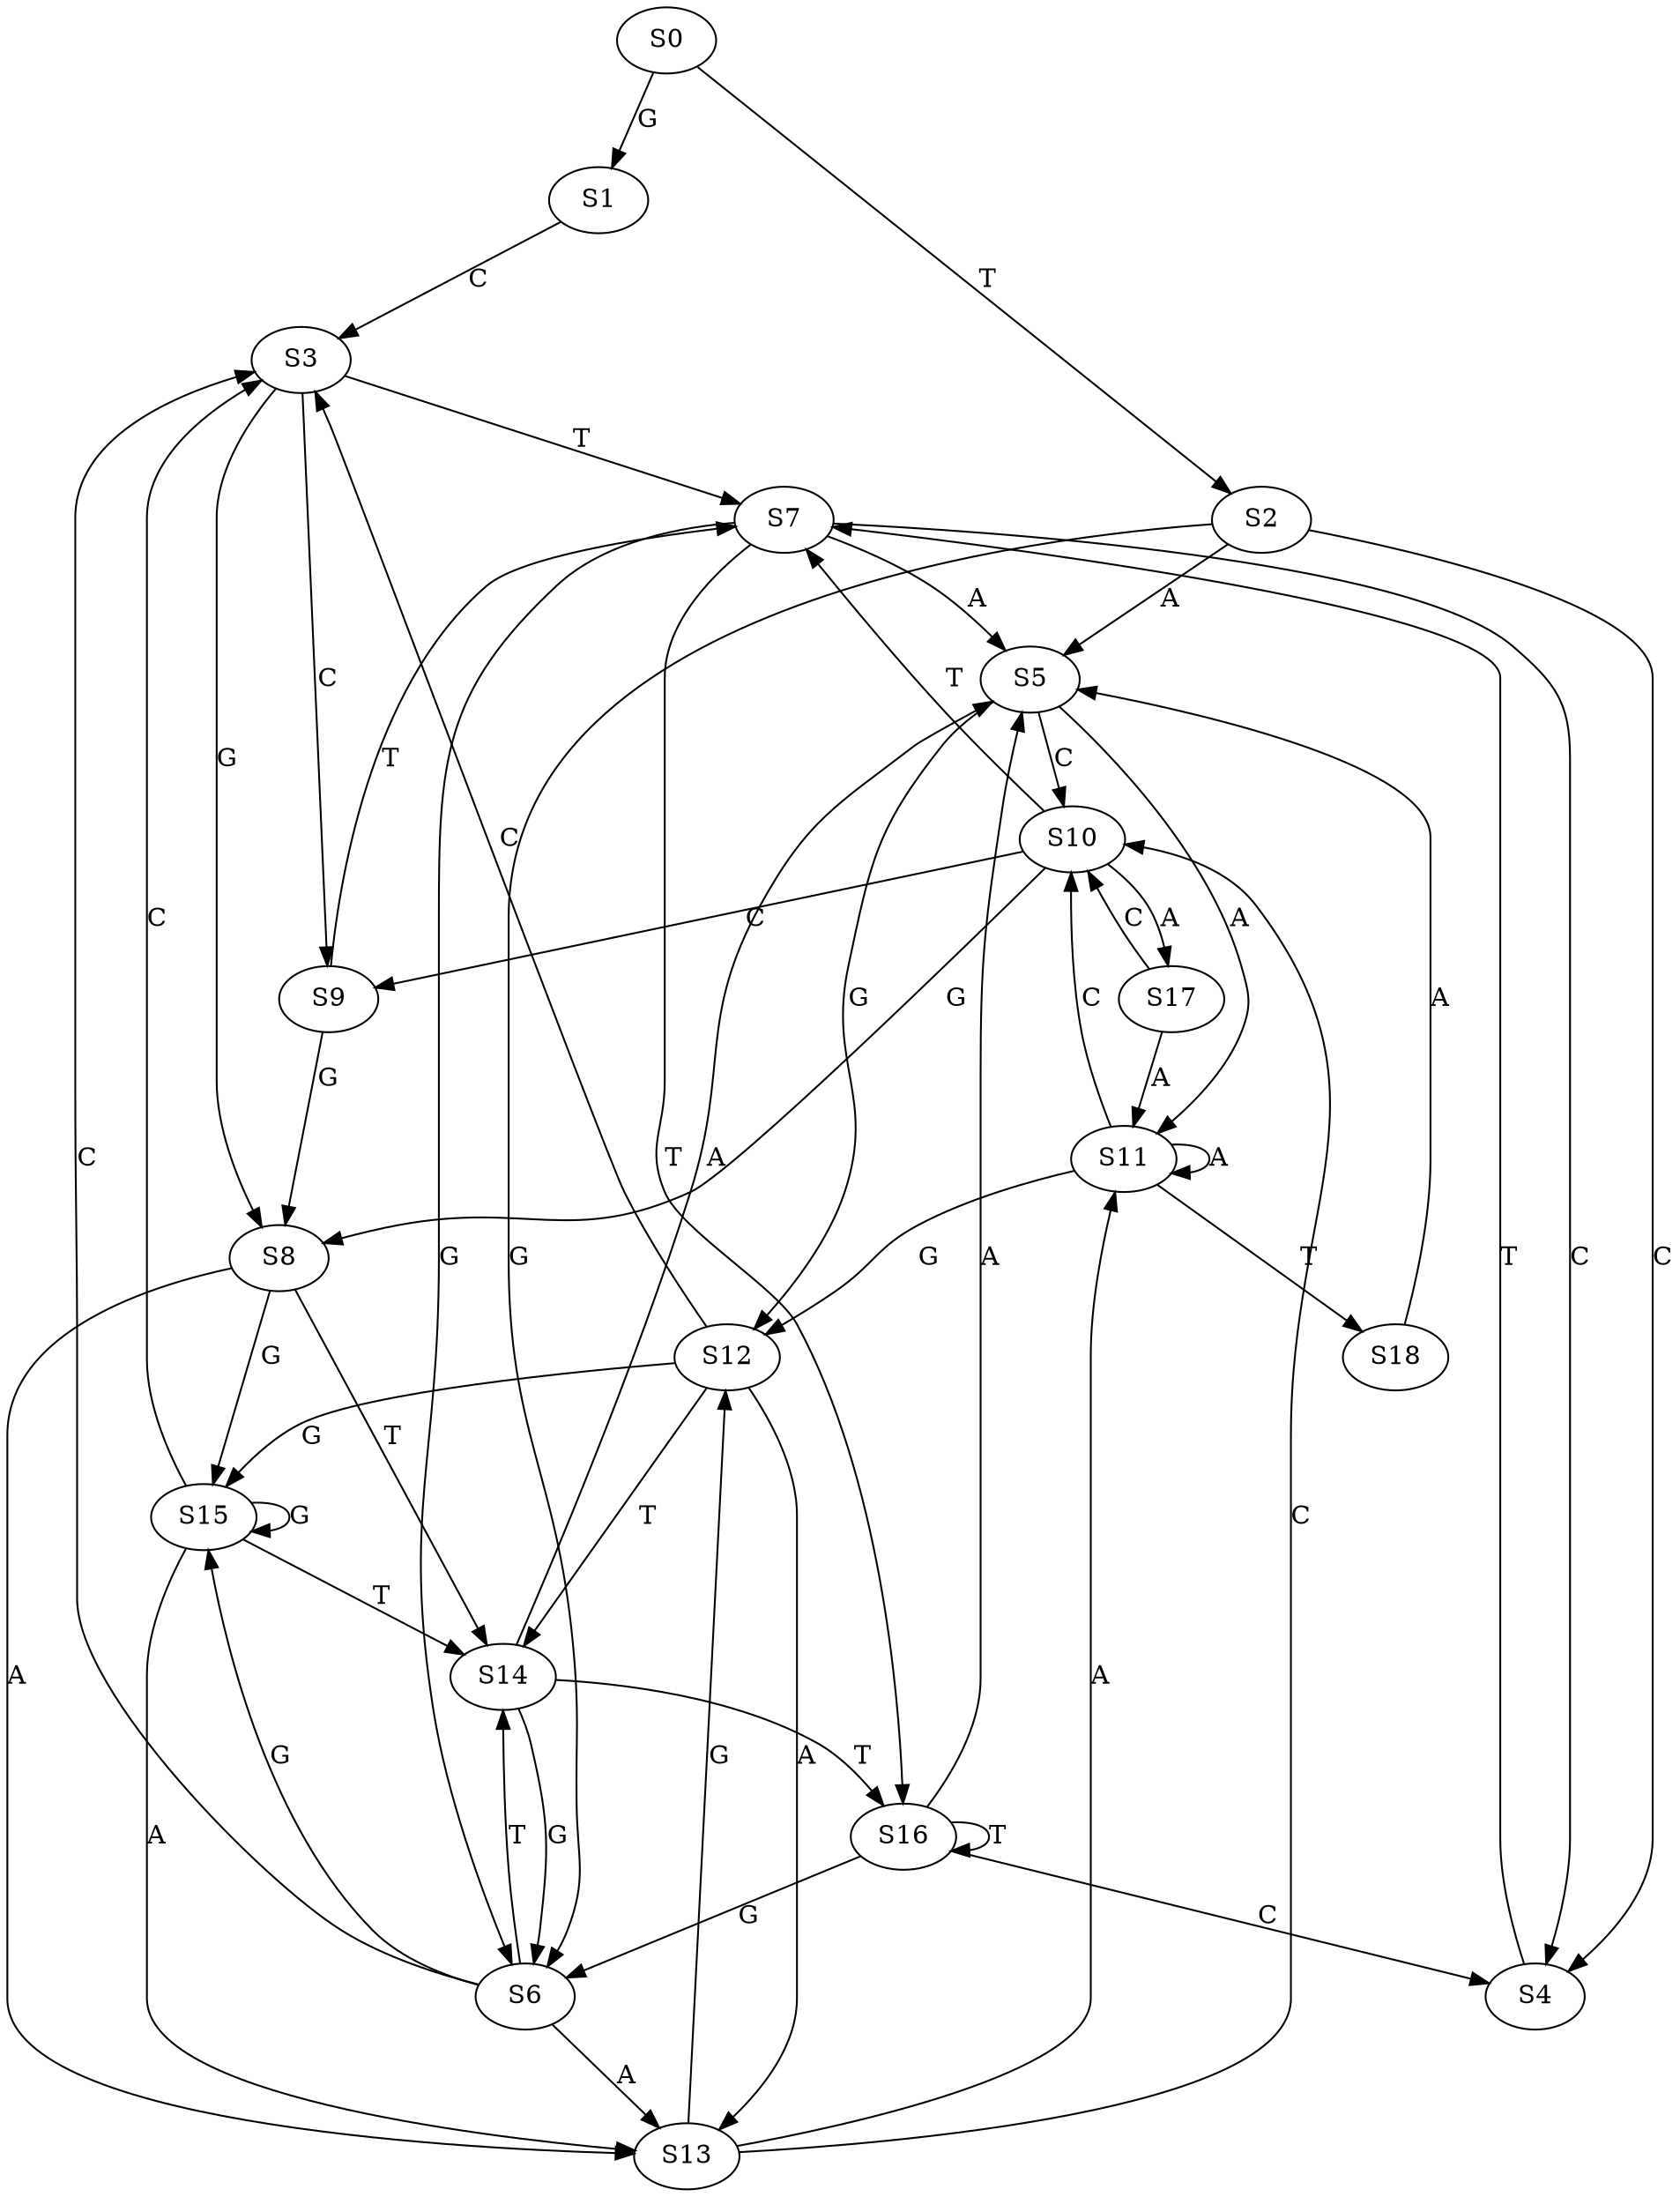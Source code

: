 strict digraph  {
	S0 -> S1 [ label = G ];
	S0 -> S2 [ label = T ];
	S1 -> S3 [ label = C ];
	S2 -> S4 [ label = C ];
	S2 -> S5 [ label = A ];
	S2 -> S6 [ label = G ];
	S3 -> S7 [ label = T ];
	S3 -> S8 [ label = G ];
	S3 -> S9 [ label = C ];
	S4 -> S7 [ label = T ];
	S5 -> S10 [ label = C ];
	S5 -> S11 [ label = A ];
	S5 -> S12 [ label = G ];
	S6 -> S13 [ label = A ];
	S6 -> S14 [ label = T ];
	S6 -> S3 [ label = C ];
	S6 -> S15 [ label = G ];
	S7 -> S16 [ label = T ];
	S7 -> S5 [ label = A ];
	S7 -> S6 [ label = G ];
	S7 -> S4 [ label = C ];
	S8 -> S14 [ label = T ];
	S8 -> S13 [ label = A ];
	S8 -> S15 [ label = G ];
	S9 -> S8 [ label = G ];
	S9 -> S7 [ label = T ];
	S10 -> S8 [ label = G ];
	S10 -> S7 [ label = T ];
	S10 -> S9 [ label = C ];
	S10 -> S17 [ label = A ];
	S11 -> S10 [ label = C ];
	S11 -> S12 [ label = G ];
	S11 -> S11 [ label = A ];
	S11 -> S18 [ label = T ];
	S12 -> S15 [ label = G ];
	S12 -> S13 [ label = A ];
	S12 -> S3 [ label = C ];
	S12 -> S14 [ label = T ];
	S13 -> S10 [ label = C ];
	S13 -> S12 [ label = G ];
	S13 -> S11 [ label = A ];
	S14 -> S6 [ label = G ];
	S14 -> S16 [ label = T ];
	S14 -> S5 [ label = A ];
	S15 -> S14 [ label = T ];
	S15 -> S15 [ label = G ];
	S15 -> S13 [ label = A ];
	S15 -> S3 [ label = C ];
	S16 -> S5 [ label = A ];
	S16 -> S16 [ label = T ];
	S16 -> S4 [ label = C ];
	S16 -> S6 [ label = G ];
	S17 -> S11 [ label = A ];
	S17 -> S10 [ label = C ];
	S18 -> S5 [ label = A ];
}
